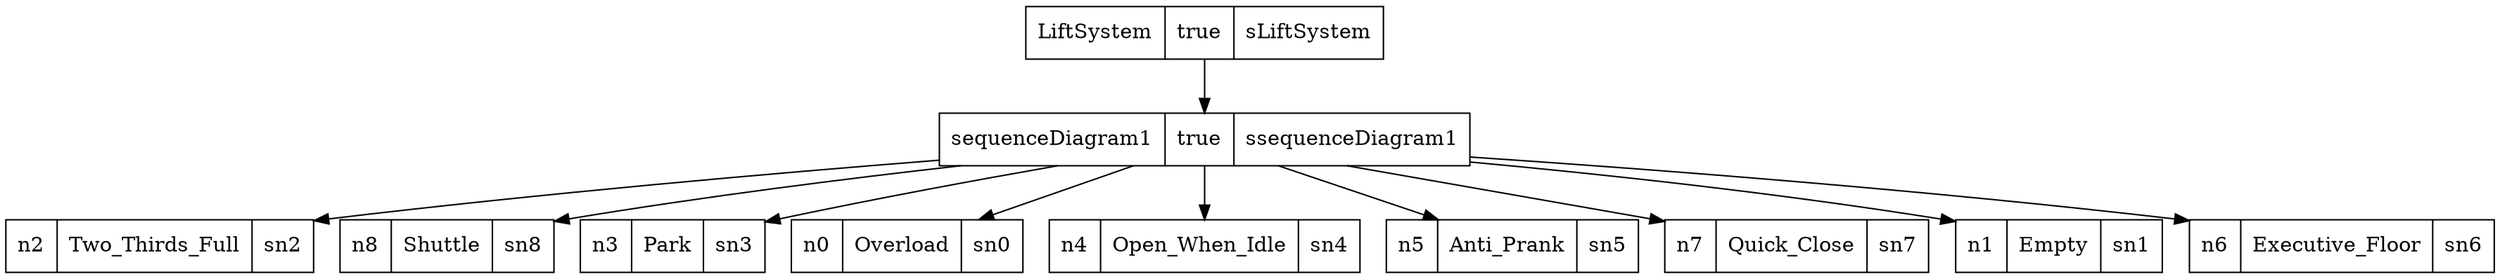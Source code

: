 digraph graphname {
LiftSystem[shape=record, label="{{LiftSystem|true|sLiftSystem}}"];
sequenceDiagram1[shape=record, label="{{sequenceDiagram1|true|ssequenceDiagram1}}"];
n2[shape=record, label="{{n2|Two_Thirds_Full|sn2}}"];
n8[shape=record, label="{{n8|Shuttle|sn8}}"];
n3[shape=record, label="{{n3|Park|sn3}}"];
n0[shape=record, label="{{n0|Overload|sn0}}"];
n4[shape=record, label="{{n4|Open_When_Idle|sn4}}"];
n5[shape=record, label="{{n5|Anti_Prank|sn5}}"];
n7[shape=record, label="{{n7|Quick_Close|sn7}}"];
n1[shape=record, label="{{n1|Empty|sn1}}"];
n6[shape=record, label="{{n6|Executive_Floor|sn6}}"];
LiftSystem -> sequenceDiagram1;
sequenceDiagram1 -> n2;
sequenceDiagram1 -> n8;
sequenceDiagram1 -> n3;
sequenceDiagram1 -> n0;
sequenceDiagram1 -> n4;
sequenceDiagram1 -> n5;
sequenceDiagram1 -> n7;
sequenceDiagram1 -> n1;
sequenceDiagram1 -> n6;
}
